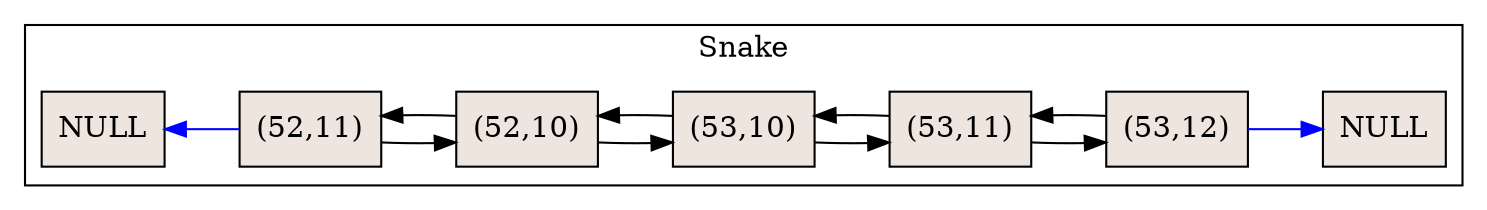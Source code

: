 digraph G {rankdir = "LR"; 
 subgraph cluster3{
label="Snake";
h[shape=record, style=filled, fillcolor=seashell2,label="NULL"];
949269[shape=record, style=filled, fillcolor=seashell2,label="(52,11)"];
h->949269[dir=back color="blue"]
949269[shape=record, style=filled, fillcolor=seashell2,label="(52,11)"];
949269->949315
949315->949269
949315[shape=record, style=filled, fillcolor=seashell2,label="(52,10)"];
949315->949309
949309->949315
949309[shape=record, style=filled, fillcolor=seashell2,label="(53,10)"];
949309->949307
949307->949309
949307[shape=record, style=filled, fillcolor=seashell2,label="(53,11)"];
949307->949277
949277->949307
949277[shape=record, style=filled, fillcolor=seashell2,label="(53,12)"];
null[shape=record, style=filled, fillcolor=seashell2,label="NULL"];
949277->null[ color="blue"]
}
}
